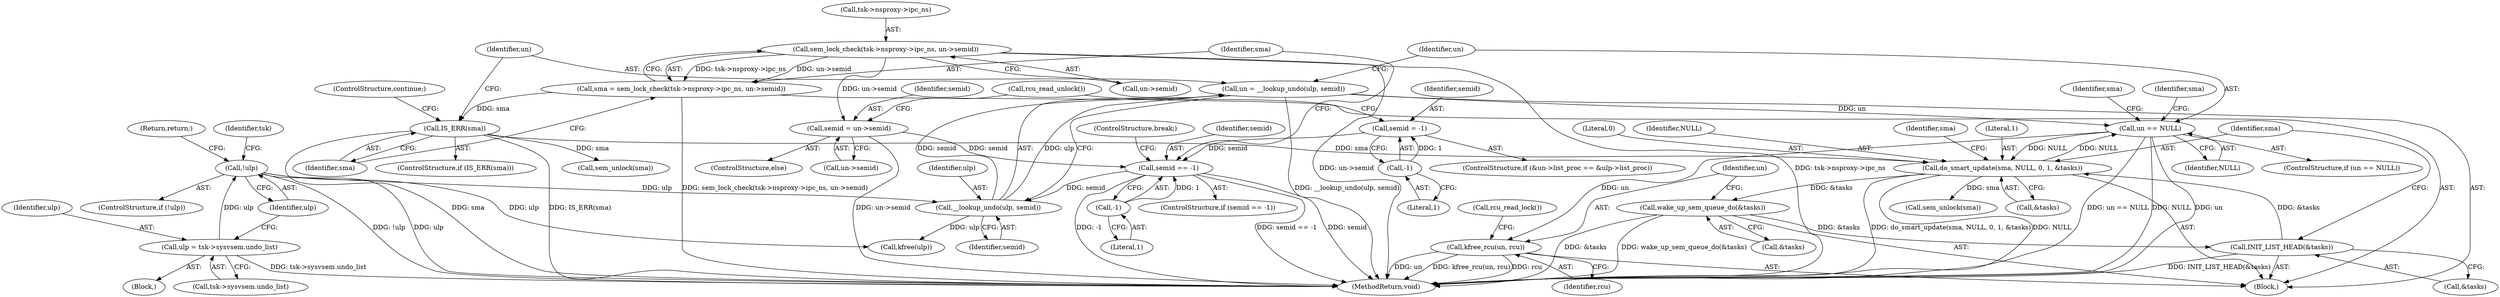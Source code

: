 digraph "1_linux_6062a8dc0517bce23e3c2f7d2fea5e22411269a3_1@API" {
"1000306" [label="(Call,kfree_rcu(un, rcu))"];
"1000192" [label="(Call,un == NULL)"];
"1000186" [label="(Call,un = __lookup_undo(ulp, semid))"];
"1000188" [label="(Call,__lookup_undo(ulp, semid))"];
"1000118" [label="(Call,!ulp)"];
"1000110" [label="(Call,ulp = tsk->sysvsem.undo_list)"];
"1000166" [label="(Call,semid == -1)"];
"1000159" [label="(Call,semid = un->semid)"];
"1000173" [label="(Call,sem_lock_check(tsk->nsproxy->ipc_ns, un->semid))"];
"1000154" [label="(Call,semid = -1)"];
"1000156" [label="(Call,-1)"];
"1000168" [label="(Call,-1)"];
"1000294" [label="(Call,do_smart_update(sma, NULL, 0, 1, &tasks))"];
"1000183" [label="(Call,IS_ERR(sma))"];
"1000171" [label="(Call,sma = sem_lock_check(tsk->nsproxy->ipc_ns, un->semid))"];
"1000291" [label="(Call,INIT_LIST_HEAD(&tasks))"];
"1000303" [label="(Call,wake_up_sem_queue_do(&tasks))"];
"1000303" [label="(Call,wake_up_sem_queue_do(&tasks))"];
"1000302" [label="(Identifier,sma)"];
"1000189" [label="(Identifier,ulp)"];
"1000307" [label="(Identifier,un)"];
"1000112" [label="(Call,tsk->sysvsem.undo_list)"];
"1000161" [label="(Call,un->semid)"];
"1000171" [label="(Call,sma = sem_lock_check(tsk->nsproxy->ipc_ns, un->semid))"];
"1000157" [label="(Literal,1)"];
"1000143" [label="(Call,rcu_read_lock())"];
"1000304" [label="(Call,&tasks)"];
"1000298" [label="(Literal,1)"];
"1000299" [label="(Call,&tasks)"];
"1000191" [label="(ControlStructure,if (un == NULL))"];
"1000186" [label="(Call,un = __lookup_undo(ulp, semid))"];
"1000197" [label="(Identifier,sma)"];
"1000108" [label="(Block,)"];
"1000160" [label="(Identifier,semid)"];
"1000164" [label="(Call,rcu_read_unlock())"];
"1000169" [label="(Literal,1)"];
"1000291" [label="(Call,INIT_LIST_HEAD(&tasks))"];
"1000170" [label="(ControlStructure,break;)"];
"1000306" [label="(Call,kfree_rcu(un, rcu))"];
"1000166" [label="(Call,semid == -1)"];
"1000119" [label="(Identifier,ulp)"];
"1000156" [label="(Call,-1)"];
"1000182" [label="(ControlStructure,if (IS_ERR(sma)))"];
"1000187" [label="(Identifier,un)"];
"1000196" [label="(Call,sem_unlock(sma))"];
"1000165" [label="(ControlStructure,if (semid == -1))"];
"1000174" [label="(Call,tsk->nsproxy->ipc_ns)"];
"1000311" [label="(MethodReturn,void)"];
"1000144" [label="(ControlStructure,if (&un->list_proc == &ulp->list_proc))"];
"1000192" [label="(Call,un == NULL)"];
"1000297" [label="(Literal,0)"];
"1000296" [label="(Identifier,NULL)"];
"1000301" [label="(Call,sem_unlock(sma))"];
"1000188" [label="(Call,__lookup_undo(ulp, semid))"];
"1000194" [label="(Identifier,NULL)"];
"1000117" [label="(ControlStructure,if (!ulp))"];
"1000184" [label="(Identifier,sma)"];
"1000110" [label="(Call,ulp = tsk->sysvsem.undo_list)"];
"1000183" [label="(Call,IS_ERR(sma))"];
"1000179" [label="(Call,un->semid)"];
"1000173" [label="(Call,sem_lock_check(tsk->nsproxy->ipc_ns, un->semid))"];
"1000111" [label="(Identifier,ulp)"];
"1000137" [label="(Block,)"];
"1000203" [label="(Identifier,sma)"];
"1000167" [label="(Identifier,semid)"];
"1000159" [label="(Call,semid = un->semid)"];
"1000155" [label="(Identifier,semid)"];
"1000120" [label="(Return,return;)"];
"1000308" [label="(Identifier,rcu)"];
"1000190" [label="(Identifier,semid)"];
"1000294" [label="(Call,do_smart_update(sma, NULL, 0, 1, &tasks))"];
"1000124" [label="(Identifier,tsk)"];
"1000168" [label="(Call,-1)"];
"1000158" [label="(ControlStructure,else)"];
"1000185" [label="(ControlStructure,continue;)"];
"1000154" [label="(Call,semid = -1)"];
"1000292" [label="(Call,&tasks)"];
"1000295" [label="(Identifier,sma)"];
"1000193" [label="(Identifier,un)"];
"1000309" [label="(Call,kfree(ulp))"];
"1000118" [label="(Call,!ulp)"];
"1000172" [label="(Identifier,sma)"];
"1000306" -> "1000137"  [label="AST: "];
"1000306" -> "1000308"  [label="CFG: "];
"1000307" -> "1000306"  [label="AST: "];
"1000308" -> "1000306"  [label="AST: "];
"1000143" -> "1000306"  [label="CFG: "];
"1000306" -> "1000311"  [label="DDG: un"];
"1000306" -> "1000311"  [label="DDG: kfree_rcu(un, rcu)"];
"1000306" -> "1000311"  [label="DDG: rcu"];
"1000192" -> "1000306"  [label="DDG: un"];
"1000192" -> "1000191"  [label="AST: "];
"1000192" -> "1000194"  [label="CFG: "];
"1000193" -> "1000192"  [label="AST: "];
"1000194" -> "1000192"  [label="AST: "];
"1000197" -> "1000192"  [label="CFG: "];
"1000203" -> "1000192"  [label="CFG: "];
"1000192" -> "1000311"  [label="DDG: NULL"];
"1000192" -> "1000311"  [label="DDG: un"];
"1000192" -> "1000311"  [label="DDG: un == NULL"];
"1000186" -> "1000192"  [label="DDG: un"];
"1000294" -> "1000192"  [label="DDG: NULL"];
"1000192" -> "1000294"  [label="DDG: NULL"];
"1000186" -> "1000137"  [label="AST: "];
"1000186" -> "1000188"  [label="CFG: "];
"1000187" -> "1000186"  [label="AST: "];
"1000188" -> "1000186"  [label="AST: "];
"1000193" -> "1000186"  [label="CFG: "];
"1000186" -> "1000311"  [label="DDG: __lookup_undo(ulp, semid)"];
"1000188" -> "1000186"  [label="DDG: ulp"];
"1000188" -> "1000186"  [label="DDG: semid"];
"1000188" -> "1000190"  [label="CFG: "];
"1000189" -> "1000188"  [label="AST: "];
"1000190" -> "1000188"  [label="AST: "];
"1000118" -> "1000188"  [label="DDG: ulp"];
"1000166" -> "1000188"  [label="DDG: semid"];
"1000188" -> "1000309"  [label="DDG: ulp"];
"1000118" -> "1000117"  [label="AST: "];
"1000118" -> "1000119"  [label="CFG: "];
"1000119" -> "1000118"  [label="AST: "];
"1000120" -> "1000118"  [label="CFG: "];
"1000124" -> "1000118"  [label="CFG: "];
"1000118" -> "1000311"  [label="DDG: ulp"];
"1000118" -> "1000311"  [label="DDG: !ulp"];
"1000110" -> "1000118"  [label="DDG: ulp"];
"1000118" -> "1000309"  [label="DDG: ulp"];
"1000110" -> "1000108"  [label="AST: "];
"1000110" -> "1000112"  [label="CFG: "];
"1000111" -> "1000110"  [label="AST: "];
"1000112" -> "1000110"  [label="AST: "];
"1000119" -> "1000110"  [label="CFG: "];
"1000110" -> "1000311"  [label="DDG: tsk->sysvsem.undo_list"];
"1000166" -> "1000165"  [label="AST: "];
"1000166" -> "1000168"  [label="CFG: "];
"1000167" -> "1000166"  [label="AST: "];
"1000168" -> "1000166"  [label="AST: "];
"1000170" -> "1000166"  [label="CFG: "];
"1000172" -> "1000166"  [label="CFG: "];
"1000166" -> "1000311"  [label="DDG: -1"];
"1000166" -> "1000311"  [label="DDG: semid == -1"];
"1000166" -> "1000311"  [label="DDG: semid"];
"1000159" -> "1000166"  [label="DDG: semid"];
"1000154" -> "1000166"  [label="DDG: semid"];
"1000168" -> "1000166"  [label="DDG: 1"];
"1000159" -> "1000158"  [label="AST: "];
"1000159" -> "1000161"  [label="CFG: "];
"1000160" -> "1000159"  [label="AST: "];
"1000161" -> "1000159"  [label="AST: "];
"1000164" -> "1000159"  [label="CFG: "];
"1000159" -> "1000311"  [label="DDG: un->semid"];
"1000173" -> "1000159"  [label="DDG: un->semid"];
"1000173" -> "1000171"  [label="AST: "];
"1000173" -> "1000179"  [label="CFG: "];
"1000174" -> "1000173"  [label="AST: "];
"1000179" -> "1000173"  [label="AST: "];
"1000171" -> "1000173"  [label="CFG: "];
"1000173" -> "1000311"  [label="DDG: tsk->nsproxy->ipc_ns"];
"1000173" -> "1000311"  [label="DDG: un->semid"];
"1000173" -> "1000171"  [label="DDG: tsk->nsproxy->ipc_ns"];
"1000173" -> "1000171"  [label="DDG: un->semid"];
"1000154" -> "1000144"  [label="AST: "];
"1000154" -> "1000156"  [label="CFG: "];
"1000155" -> "1000154"  [label="AST: "];
"1000156" -> "1000154"  [label="AST: "];
"1000164" -> "1000154"  [label="CFG: "];
"1000156" -> "1000154"  [label="DDG: 1"];
"1000156" -> "1000157"  [label="CFG: "];
"1000157" -> "1000156"  [label="AST: "];
"1000168" -> "1000169"  [label="CFG: "];
"1000169" -> "1000168"  [label="AST: "];
"1000294" -> "1000137"  [label="AST: "];
"1000294" -> "1000299"  [label="CFG: "];
"1000295" -> "1000294"  [label="AST: "];
"1000296" -> "1000294"  [label="AST: "];
"1000297" -> "1000294"  [label="AST: "];
"1000298" -> "1000294"  [label="AST: "];
"1000299" -> "1000294"  [label="AST: "];
"1000302" -> "1000294"  [label="CFG: "];
"1000294" -> "1000311"  [label="DDG: do_smart_update(sma, NULL, 0, 1, &tasks)"];
"1000294" -> "1000311"  [label="DDG: NULL"];
"1000183" -> "1000294"  [label="DDG: sma"];
"1000291" -> "1000294"  [label="DDG: &tasks"];
"1000294" -> "1000301"  [label="DDG: sma"];
"1000294" -> "1000303"  [label="DDG: &tasks"];
"1000183" -> "1000182"  [label="AST: "];
"1000183" -> "1000184"  [label="CFG: "];
"1000184" -> "1000183"  [label="AST: "];
"1000185" -> "1000183"  [label="CFG: "];
"1000187" -> "1000183"  [label="CFG: "];
"1000183" -> "1000311"  [label="DDG: sma"];
"1000183" -> "1000311"  [label="DDG: IS_ERR(sma)"];
"1000171" -> "1000183"  [label="DDG: sma"];
"1000183" -> "1000196"  [label="DDG: sma"];
"1000171" -> "1000137"  [label="AST: "];
"1000172" -> "1000171"  [label="AST: "];
"1000184" -> "1000171"  [label="CFG: "];
"1000171" -> "1000311"  [label="DDG: sem_lock_check(tsk->nsproxy->ipc_ns, un->semid)"];
"1000291" -> "1000137"  [label="AST: "];
"1000291" -> "1000292"  [label="CFG: "];
"1000292" -> "1000291"  [label="AST: "];
"1000295" -> "1000291"  [label="CFG: "];
"1000291" -> "1000311"  [label="DDG: INIT_LIST_HEAD(&tasks)"];
"1000303" -> "1000291"  [label="DDG: &tasks"];
"1000303" -> "1000137"  [label="AST: "];
"1000303" -> "1000304"  [label="CFG: "];
"1000304" -> "1000303"  [label="AST: "];
"1000307" -> "1000303"  [label="CFG: "];
"1000303" -> "1000311"  [label="DDG: &tasks"];
"1000303" -> "1000311"  [label="DDG: wake_up_sem_queue_do(&tasks)"];
}
